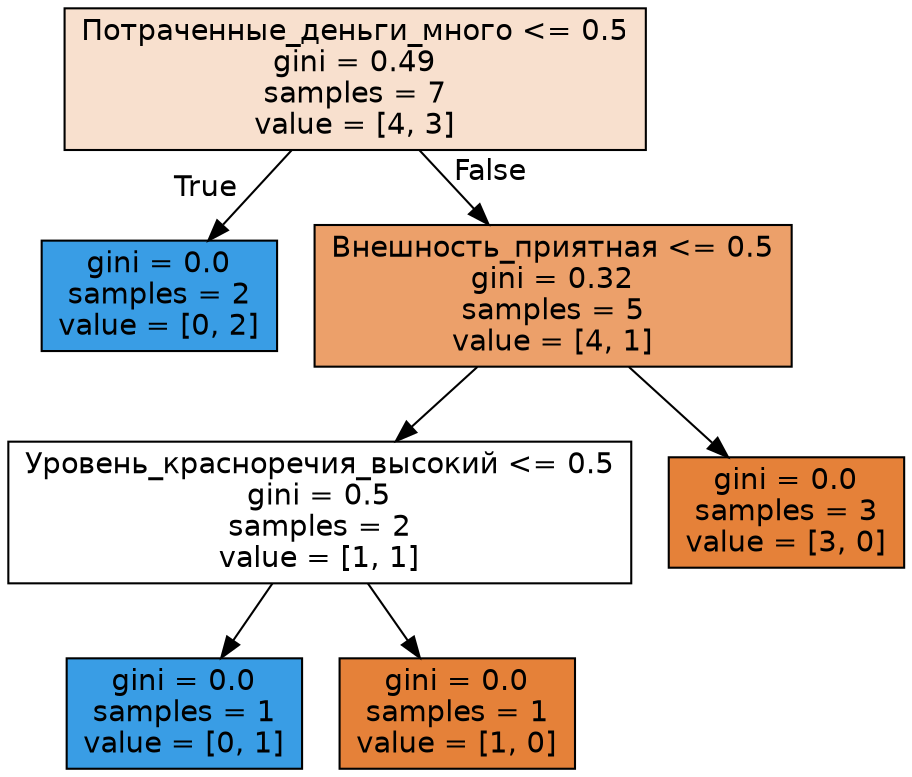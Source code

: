 digraph Tree {
node [shape=box, style="filled", color="black", fontname="helvetica"] ;
edge [fontname="helvetica"] ;
0 [label="Потраченные_деньги_много <= 0.5\ngini = 0.49\nsamples = 7\nvalue = [4, 3]", fillcolor="#f8e0ce"] ;
1 [label="gini = 0.0\nsamples = 2\nvalue = [0, 2]", fillcolor="#399de5"] ;
0 -> 1 [labeldistance=2.5, labelangle=45, headlabel="True"] ;
2 [label="Внешность_приятная <= 0.5\ngini = 0.32\nsamples = 5\nvalue = [4, 1]", fillcolor="#eca06a"] ;
0 -> 2 [labeldistance=2.5, labelangle=-45, headlabel="False"] ;
3 [label="Уровень_красноречия_высокий <= 0.5\ngini = 0.5\nsamples = 2\nvalue = [1, 1]", fillcolor="#ffffff"] ;
2 -> 3 ;
4 [label="gini = 0.0\nsamples = 1\nvalue = [0, 1]", fillcolor="#399de5"] ;
3 -> 4 ;
5 [label="gini = 0.0\nsamples = 1\nvalue = [1, 0]", fillcolor="#e58139"] ;
3 -> 5 ;
6 [label="gini = 0.0\nsamples = 3\nvalue = [3, 0]", fillcolor="#e58139"] ;
2 -> 6 ;
}